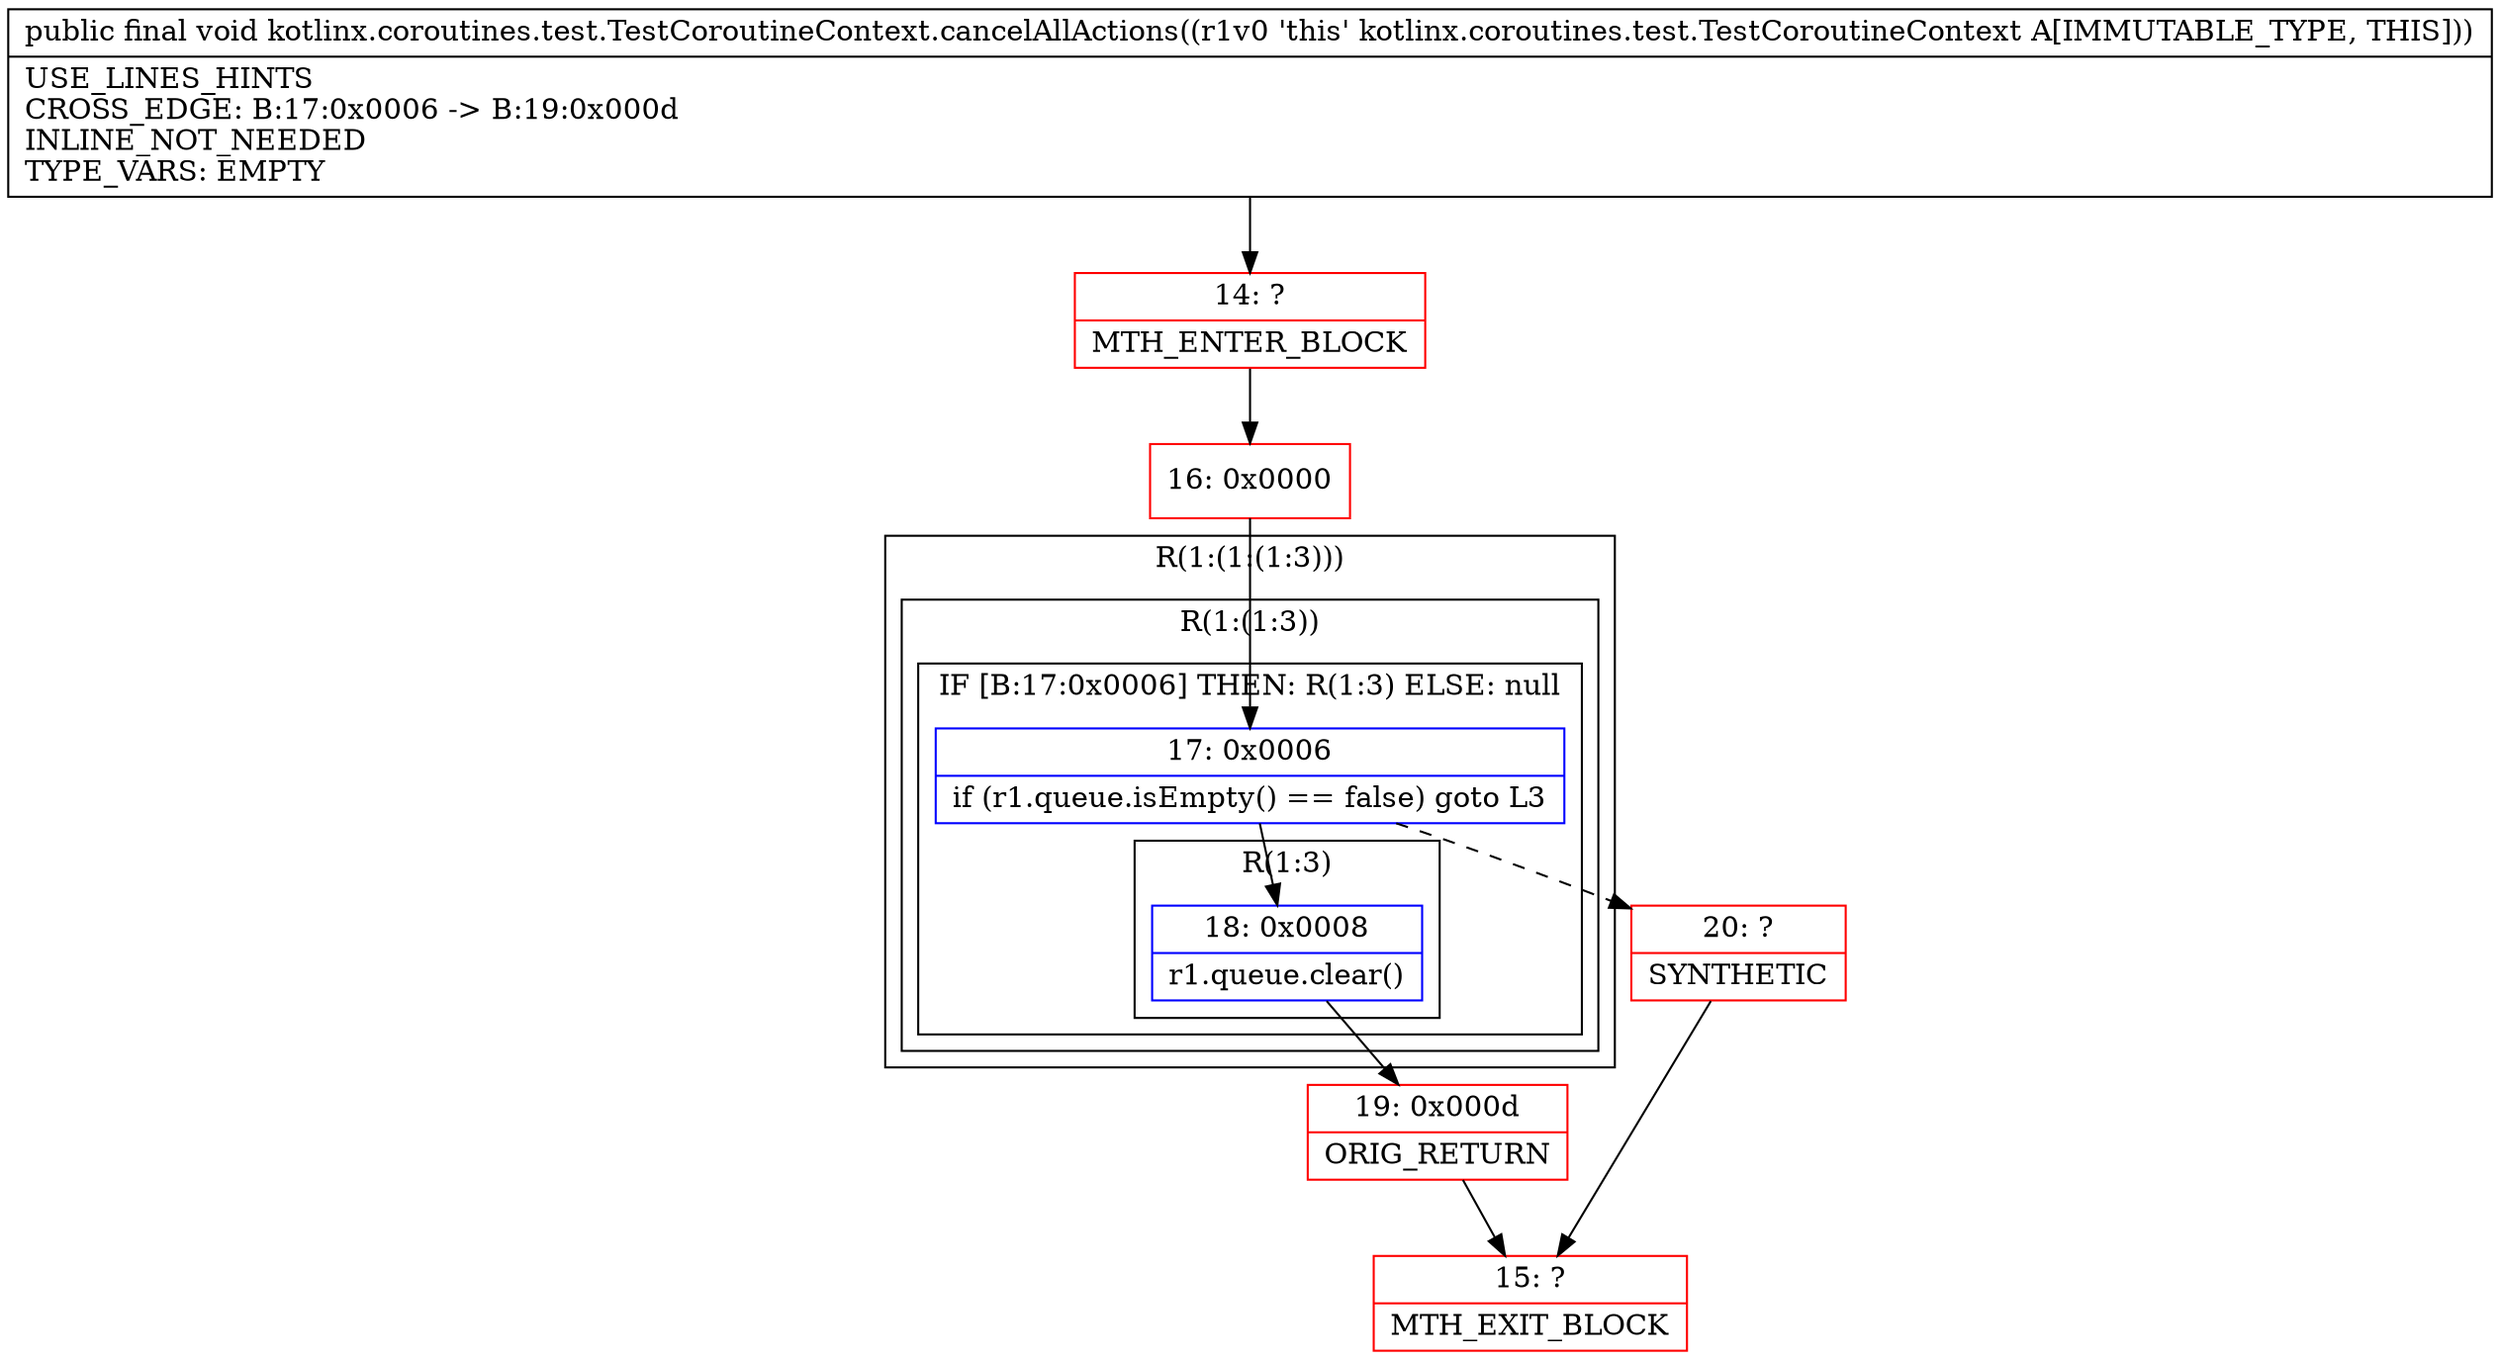 digraph "CFG forkotlinx.coroutines.test.TestCoroutineContext.cancelAllActions()V" {
subgraph cluster_Region_1327259659 {
label = "R(1:(1:(1:3)))";
node [shape=record,color=blue];
subgraph cluster_Region_1647538005 {
label = "R(1:(1:3))";
node [shape=record,color=blue];
subgraph cluster_IfRegion_1877255991 {
label = "IF [B:17:0x0006] THEN: R(1:3) ELSE: null";
node [shape=record,color=blue];
Node_17 [shape=record,label="{17\:\ 0x0006|if (r1.queue.isEmpty() == false) goto L3\l}"];
subgraph cluster_Region_1164641774 {
label = "R(1:3)";
node [shape=record,color=blue];
Node_18 [shape=record,label="{18\:\ 0x0008|r1.queue.clear()\l}"];
}
}
}
}
Node_14 [shape=record,color=red,label="{14\:\ ?|MTH_ENTER_BLOCK\l}"];
Node_16 [shape=record,color=red,label="{16\:\ 0x0000}"];
Node_19 [shape=record,color=red,label="{19\:\ 0x000d|ORIG_RETURN\l}"];
Node_15 [shape=record,color=red,label="{15\:\ ?|MTH_EXIT_BLOCK\l}"];
Node_20 [shape=record,color=red,label="{20\:\ ?|SYNTHETIC\l}"];
MethodNode[shape=record,label="{public final void kotlinx.coroutines.test.TestCoroutineContext.cancelAllActions((r1v0 'this' kotlinx.coroutines.test.TestCoroutineContext A[IMMUTABLE_TYPE, THIS]))  | USE_LINES_HINTS\lCROSS_EDGE: B:17:0x0006 \-\> B:19:0x000d\lINLINE_NOT_NEEDED\lTYPE_VARS: EMPTY\l}"];
MethodNode -> Node_14;Node_17 -> Node_18;
Node_17 -> Node_20[style=dashed];
Node_18 -> Node_19;
Node_14 -> Node_16;
Node_16 -> Node_17;
Node_19 -> Node_15;
Node_20 -> Node_15;
}

